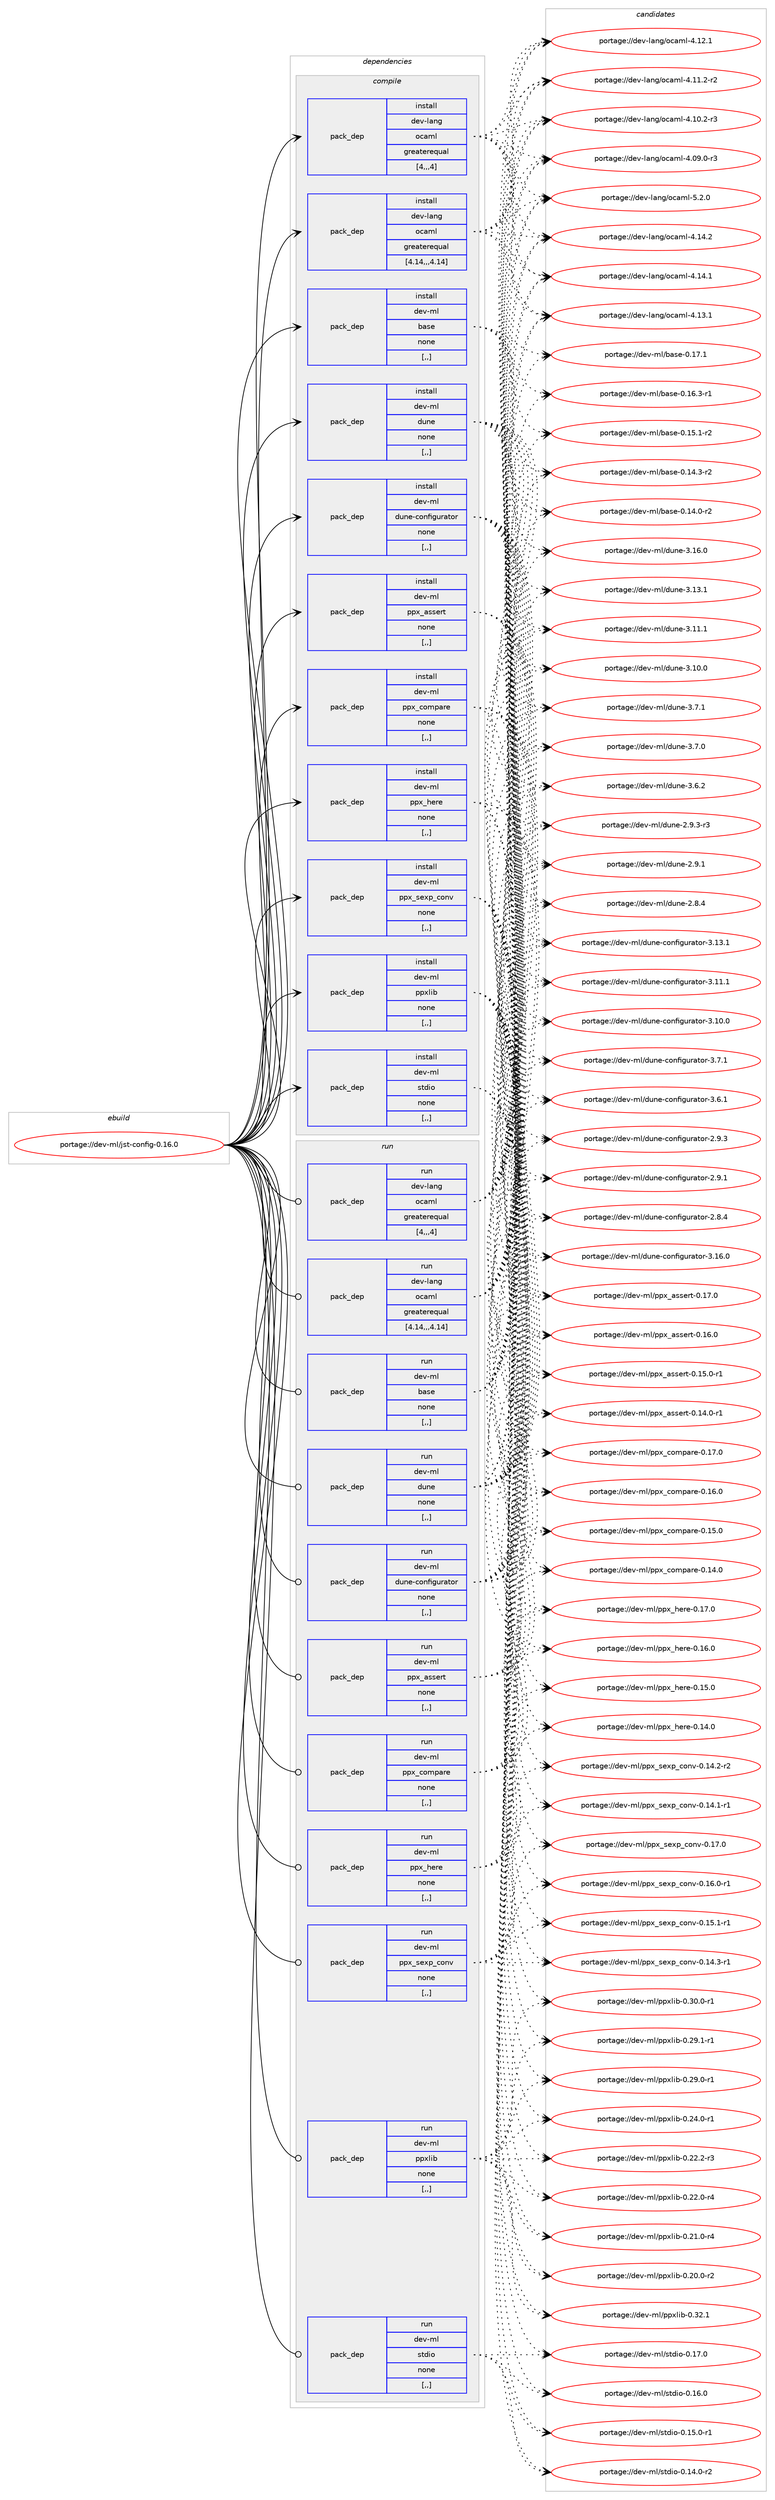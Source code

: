 digraph prolog {

# *************
# Graph options
# *************

newrank=true;
concentrate=true;
compound=true;
graph [rankdir=LR,fontname=Helvetica,fontsize=10,ranksep=1.5];#, ranksep=2.5, nodesep=0.2];
edge  [arrowhead=vee];
node  [fontname=Helvetica,fontsize=10];

# **********
# The ebuild
# **********

subgraph cluster_leftcol {
color=gray;
label=<<i>ebuild</i>>;
id [label="portage://dev-ml/jst-config-0.16.0", color=red, width=4, href="../dev-ml/jst-config-0.16.0.svg"];
}

# ****************
# The dependencies
# ****************

subgraph cluster_midcol {
color=gray;
label=<<i>dependencies</i>>;
subgraph cluster_compile {
fillcolor="#eeeeee";
style=filled;
label=<<i>compile</i>>;
subgraph pack89177 {
dependency119707 [label=<<TABLE BORDER="0" CELLBORDER="1" CELLSPACING="0" CELLPADDING="4" WIDTH="220"><TR><TD ROWSPAN="6" CELLPADDING="30">pack_dep</TD></TR><TR><TD WIDTH="110">install</TD></TR><TR><TD>dev-lang</TD></TR><TR><TD>ocaml</TD></TR><TR><TD>greaterequal</TD></TR><TR><TD>[4,,,4]</TD></TR></TABLE>>, shape=none, color=blue];
}
id:e -> dependency119707:w [weight=20,style="solid",arrowhead="vee"];
subgraph pack89178 {
dependency119708 [label=<<TABLE BORDER="0" CELLBORDER="1" CELLSPACING="0" CELLPADDING="4" WIDTH="220"><TR><TD ROWSPAN="6" CELLPADDING="30">pack_dep</TD></TR><TR><TD WIDTH="110">install</TD></TR><TR><TD>dev-lang</TD></TR><TR><TD>ocaml</TD></TR><TR><TD>greaterequal</TD></TR><TR><TD>[4.14,,,4.14]</TD></TR></TABLE>>, shape=none, color=blue];
}
id:e -> dependency119708:w [weight=20,style="solid",arrowhead="vee"];
subgraph pack89179 {
dependency119709 [label=<<TABLE BORDER="0" CELLBORDER="1" CELLSPACING="0" CELLPADDING="4" WIDTH="220"><TR><TD ROWSPAN="6" CELLPADDING="30">pack_dep</TD></TR><TR><TD WIDTH="110">install</TD></TR><TR><TD>dev-ml</TD></TR><TR><TD>base</TD></TR><TR><TD>none</TD></TR><TR><TD>[,,]</TD></TR></TABLE>>, shape=none, color=blue];
}
id:e -> dependency119709:w [weight=20,style="solid",arrowhead="vee"];
subgraph pack89180 {
dependency119710 [label=<<TABLE BORDER="0" CELLBORDER="1" CELLSPACING="0" CELLPADDING="4" WIDTH="220"><TR><TD ROWSPAN="6" CELLPADDING="30">pack_dep</TD></TR><TR><TD WIDTH="110">install</TD></TR><TR><TD>dev-ml</TD></TR><TR><TD>dune</TD></TR><TR><TD>none</TD></TR><TR><TD>[,,]</TD></TR></TABLE>>, shape=none, color=blue];
}
id:e -> dependency119710:w [weight=20,style="solid",arrowhead="vee"];
subgraph pack89181 {
dependency119711 [label=<<TABLE BORDER="0" CELLBORDER="1" CELLSPACING="0" CELLPADDING="4" WIDTH="220"><TR><TD ROWSPAN="6" CELLPADDING="30">pack_dep</TD></TR><TR><TD WIDTH="110">install</TD></TR><TR><TD>dev-ml</TD></TR><TR><TD>dune-configurator</TD></TR><TR><TD>none</TD></TR><TR><TD>[,,]</TD></TR></TABLE>>, shape=none, color=blue];
}
id:e -> dependency119711:w [weight=20,style="solid",arrowhead="vee"];
subgraph pack89182 {
dependency119712 [label=<<TABLE BORDER="0" CELLBORDER="1" CELLSPACING="0" CELLPADDING="4" WIDTH="220"><TR><TD ROWSPAN="6" CELLPADDING="30">pack_dep</TD></TR><TR><TD WIDTH="110">install</TD></TR><TR><TD>dev-ml</TD></TR><TR><TD>ppx_assert</TD></TR><TR><TD>none</TD></TR><TR><TD>[,,]</TD></TR></TABLE>>, shape=none, color=blue];
}
id:e -> dependency119712:w [weight=20,style="solid",arrowhead="vee"];
subgraph pack89183 {
dependency119713 [label=<<TABLE BORDER="0" CELLBORDER="1" CELLSPACING="0" CELLPADDING="4" WIDTH="220"><TR><TD ROWSPAN="6" CELLPADDING="30">pack_dep</TD></TR><TR><TD WIDTH="110">install</TD></TR><TR><TD>dev-ml</TD></TR><TR><TD>ppx_compare</TD></TR><TR><TD>none</TD></TR><TR><TD>[,,]</TD></TR></TABLE>>, shape=none, color=blue];
}
id:e -> dependency119713:w [weight=20,style="solid",arrowhead="vee"];
subgraph pack89184 {
dependency119714 [label=<<TABLE BORDER="0" CELLBORDER="1" CELLSPACING="0" CELLPADDING="4" WIDTH="220"><TR><TD ROWSPAN="6" CELLPADDING="30">pack_dep</TD></TR><TR><TD WIDTH="110">install</TD></TR><TR><TD>dev-ml</TD></TR><TR><TD>ppx_here</TD></TR><TR><TD>none</TD></TR><TR><TD>[,,]</TD></TR></TABLE>>, shape=none, color=blue];
}
id:e -> dependency119714:w [weight=20,style="solid",arrowhead="vee"];
subgraph pack89185 {
dependency119715 [label=<<TABLE BORDER="0" CELLBORDER="1" CELLSPACING="0" CELLPADDING="4" WIDTH="220"><TR><TD ROWSPAN="6" CELLPADDING="30">pack_dep</TD></TR><TR><TD WIDTH="110">install</TD></TR><TR><TD>dev-ml</TD></TR><TR><TD>ppx_sexp_conv</TD></TR><TR><TD>none</TD></TR><TR><TD>[,,]</TD></TR></TABLE>>, shape=none, color=blue];
}
id:e -> dependency119715:w [weight=20,style="solid",arrowhead="vee"];
subgraph pack89186 {
dependency119716 [label=<<TABLE BORDER="0" CELLBORDER="1" CELLSPACING="0" CELLPADDING="4" WIDTH="220"><TR><TD ROWSPAN="6" CELLPADDING="30">pack_dep</TD></TR><TR><TD WIDTH="110">install</TD></TR><TR><TD>dev-ml</TD></TR><TR><TD>ppxlib</TD></TR><TR><TD>none</TD></TR><TR><TD>[,,]</TD></TR></TABLE>>, shape=none, color=blue];
}
id:e -> dependency119716:w [weight=20,style="solid",arrowhead="vee"];
subgraph pack89187 {
dependency119717 [label=<<TABLE BORDER="0" CELLBORDER="1" CELLSPACING="0" CELLPADDING="4" WIDTH="220"><TR><TD ROWSPAN="6" CELLPADDING="30">pack_dep</TD></TR><TR><TD WIDTH="110">install</TD></TR><TR><TD>dev-ml</TD></TR><TR><TD>stdio</TD></TR><TR><TD>none</TD></TR><TR><TD>[,,]</TD></TR></TABLE>>, shape=none, color=blue];
}
id:e -> dependency119717:w [weight=20,style="solid",arrowhead="vee"];
}
subgraph cluster_compileandrun {
fillcolor="#eeeeee";
style=filled;
label=<<i>compile and run</i>>;
}
subgraph cluster_run {
fillcolor="#eeeeee";
style=filled;
label=<<i>run</i>>;
subgraph pack89188 {
dependency119718 [label=<<TABLE BORDER="0" CELLBORDER="1" CELLSPACING="0" CELLPADDING="4" WIDTH="220"><TR><TD ROWSPAN="6" CELLPADDING="30">pack_dep</TD></TR><TR><TD WIDTH="110">run</TD></TR><TR><TD>dev-lang</TD></TR><TR><TD>ocaml</TD></TR><TR><TD>greaterequal</TD></TR><TR><TD>[4,,,4]</TD></TR></TABLE>>, shape=none, color=blue];
}
id:e -> dependency119718:w [weight=20,style="solid",arrowhead="odot"];
subgraph pack89189 {
dependency119719 [label=<<TABLE BORDER="0" CELLBORDER="1" CELLSPACING="0" CELLPADDING="4" WIDTH="220"><TR><TD ROWSPAN="6" CELLPADDING="30">pack_dep</TD></TR><TR><TD WIDTH="110">run</TD></TR><TR><TD>dev-lang</TD></TR><TR><TD>ocaml</TD></TR><TR><TD>greaterequal</TD></TR><TR><TD>[4.14,,,4.14]</TD></TR></TABLE>>, shape=none, color=blue];
}
id:e -> dependency119719:w [weight=20,style="solid",arrowhead="odot"];
subgraph pack89190 {
dependency119720 [label=<<TABLE BORDER="0" CELLBORDER="1" CELLSPACING="0" CELLPADDING="4" WIDTH="220"><TR><TD ROWSPAN="6" CELLPADDING="30">pack_dep</TD></TR><TR><TD WIDTH="110">run</TD></TR><TR><TD>dev-ml</TD></TR><TR><TD>base</TD></TR><TR><TD>none</TD></TR><TR><TD>[,,]</TD></TR></TABLE>>, shape=none, color=blue];
}
id:e -> dependency119720:w [weight=20,style="solid",arrowhead="odot"];
subgraph pack89191 {
dependency119721 [label=<<TABLE BORDER="0" CELLBORDER="1" CELLSPACING="0" CELLPADDING="4" WIDTH="220"><TR><TD ROWSPAN="6" CELLPADDING="30">pack_dep</TD></TR><TR><TD WIDTH="110">run</TD></TR><TR><TD>dev-ml</TD></TR><TR><TD>dune</TD></TR><TR><TD>none</TD></TR><TR><TD>[,,]</TD></TR></TABLE>>, shape=none, color=blue];
}
id:e -> dependency119721:w [weight=20,style="solid",arrowhead="odot"];
subgraph pack89192 {
dependency119722 [label=<<TABLE BORDER="0" CELLBORDER="1" CELLSPACING="0" CELLPADDING="4" WIDTH="220"><TR><TD ROWSPAN="6" CELLPADDING="30">pack_dep</TD></TR><TR><TD WIDTH="110">run</TD></TR><TR><TD>dev-ml</TD></TR><TR><TD>dune-configurator</TD></TR><TR><TD>none</TD></TR><TR><TD>[,,]</TD></TR></TABLE>>, shape=none, color=blue];
}
id:e -> dependency119722:w [weight=20,style="solid",arrowhead="odot"];
subgraph pack89193 {
dependency119723 [label=<<TABLE BORDER="0" CELLBORDER="1" CELLSPACING="0" CELLPADDING="4" WIDTH="220"><TR><TD ROWSPAN="6" CELLPADDING="30">pack_dep</TD></TR><TR><TD WIDTH="110">run</TD></TR><TR><TD>dev-ml</TD></TR><TR><TD>ppx_assert</TD></TR><TR><TD>none</TD></TR><TR><TD>[,,]</TD></TR></TABLE>>, shape=none, color=blue];
}
id:e -> dependency119723:w [weight=20,style="solid",arrowhead="odot"];
subgraph pack89194 {
dependency119724 [label=<<TABLE BORDER="0" CELLBORDER="1" CELLSPACING="0" CELLPADDING="4" WIDTH="220"><TR><TD ROWSPAN="6" CELLPADDING="30">pack_dep</TD></TR><TR><TD WIDTH="110">run</TD></TR><TR><TD>dev-ml</TD></TR><TR><TD>ppx_compare</TD></TR><TR><TD>none</TD></TR><TR><TD>[,,]</TD></TR></TABLE>>, shape=none, color=blue];
}
id:e -> dependency119724:w [weight=20,style="solid",arrowhead="odot"];
subgraph pack89195 {
dependency119725 [label=<<TABLE BORDER="0" CELLBORDER="1" CELLSPACING="0" CELLPADDING="4" WIDTH="220"><TR><TD ROWSPAN="6" CELLPADDING="30">pack_dep</TD></TR><TR><TD WIDTH="110">run</TD></TR><TR><TD>dev-ml</TD></TR><TR><TD>ppx_here</TD></TR><TR><TD>none</TD></TR><TR><TD>[,,]</TD></TR></TABLE>>, shape=none, color=blue];
}
id:e -> dependency119725:w [weight=20,style="solid",arrowhead="odot"];
subgraph pack89196 {
dependency119726 [label=<<TABLE BORDER="0" CELLBORDER="1" CELLSPACING="0" CELLPADDING="4" WIDTH="220"><TR><TD ROWSPAN="6" CELLPADDING="30">pack_dep</TD></TR><TR><TD WIDTH="110">run</TD></TR><TR><TD>dev-ml</TD></TR><TR><TD>ppx_sexp_conv</TD></TR><TR><TD>none</TD></TR><TR><TD>[,,]</TD></TR></TABLE>>, shape=none, color=blue];
}
id:e -> dependency119726:w [weight=20,style="solid",arrowhead="odot"];
subgraph pack89197 {
dependency119727 [label=<<TABLE BORDER="0" CELLBORDER="1" CELLSPACING="0" CELLPADDING="4" WIDTH="220"><TR><TD ROWSPAN="6" CELLPADDING="30">pack_dep</TD></TR><TR><TD WIDTH="110">run</TD></TR><TR><TD>dev-ml</TD></TR><TR><TD>ppxlib</TD></TR><TR><TD>none</TD></TR><TR><TD>[,,]</TD></TR></TABLE>>, shape=none, color=blue];
}
id:e -> dependency119727:w [weight=20,style="solid",arrowhead="odot"];
subgraph pack89198 {
dependency119728 [label=<<TABLE BORDER="0" CELLBORDER="1" CELLSPACING="0" CELLPADDING="4" WIDTH="220"><TR><TD ROWSPAN="6" CELLPADDING="30">pack_dep</TD></TR><TR><TD WIDTH="110">run</TD></TR><TR><TD>dev-ml</TD></TR><TR><TD>stdio</TD></TR><TR><TD>none</TD></TR><TR><TD>[,,]</TD></TR></TABLE>>, shape=none, color=blue];
}
id:e -> dependency119728:w [weight=20,style="solid",arrowhead="odot"];
}
}

# **************
# The candidates
# **************

subgraph cluster_choices {
rank=same;
color=gray;
label=<<i>candidates</i>>;

subgraph choice89177 {
color=black;
nodesep=1;
choice1001011184510897110103471119997109108455346504648 [label="portage://dev-lang/ocaml-5.2.0", color=red, width=4,href="../dev-lang/ocaml-5.2.0.svg"];
choice100101118451089711010347111999710910845524649524650 [label="portage://dev-lang/ocaml-4.14.2", color=red, width=4,href="../dev-lang/ocaml-4.14.2.svg"];
choice100101118451089711010347111999710910845524649524649 [label="portage://dev-lang/ocaml-4.14.1", color=red, width=4,href="../dev-lang/ocaml-4.14.1.svg"];
choice100101118451089711010347111999710910845524649514649 [label="portage://dev-lang/ocaml-4.13.1", color=red, width=4,href="../dev-lang/ocaml-4.13.1.svg"];
choice100101118451089711010347111999710910845524649504649 [label="portage://dev-lang/ocaml-4.12.1", color=red, width=4,href="../dev-lang/ocaml-4.12.1.svg"];
choice1001011184510897110103471119997109108455246494946504511450 [label="portage://dev-lang/ocaml-4.11.2-r2", color=red, width=4,href="../dev-lang/ocaml-4.11.2-r2.svg"];
choice1001011184510897110103471119997109108455246494846504511451 [label="portage://dev-lang/ocaml-4.10.2-r3", color=red, width=4,href="../dev-lang/ocaml-4.10.2-r3.svg"];
choice1001011184510897110103471119997109108455246485746484511451 [label="portage://dev-lang/ocaml-4.09.0-r3", color=red, width=4,href="../dev-lang/ocaml-4.09.0-r3.svg"];
dependency119707:e -> choice1001011184510897110103471119997109108455346504648:w [style=dotted,weight="100"];
dependency119707:e -> choice100101118451089711010347111999710910845524649524650:w [style=dotted,weight="100"];
dependency119707:e -> choice100101118451089711010347111999710910845524649524649:w [style=dotted,weight="100"];
dependency119707:e -> choice100101118451089711010347111999710910845524649514649:w [style=dotted,weight="100"];
dependency119707:e -> choice100101118451089711010347111999710910845524649504649:w [style=dotted,weight="100"];
dependency119707:e -> choice1001011184510897110103471119997109108455246494946504511450:w [style=dotted,weight="100"];
dependency119707:e -> choice1001011184510897110103471119997109108455246494846504511451:w [style=dotted,weight="100"];
dependency119707:e -> choice1001011184510897110103471119997109108455246485746484511451:w [style=dotted,weight="100"];
}
subgraph choice89178 {
color=black;
nodesep=1;
choice1001011184510897110103471119997109108455346504648 [label="portage://dev-lang/ocaml-5.2.0", color=red, width=4,href="../dev-lang/ocaml-5.2.0.svg"];
choice100101118451089711010347111999710910845524649524650 [label="portage://dev-lang/ocaml-4.14.2", color=red, width=4,href="../dev-lang/ocaml-4.14.2.svg"];
choice100101118451089711010347111999710910845524649524649 [label="portage://dev-lang/ocaml-4.14.1", color=red, width=4,href="../dev-lang/ocaml-4.14.1.svg"];
choice100101118451089711010347111999710910845524649514649 [label="portage://dev-lang/ocaml-4.13.1", color=red, width=4,href="../dev-lang/ocaml-4.13.1.svg"];
choice100101118451089711010347111999710910845524649504649 [label="portage://dev-lang/ocaml-4.12.1", color=red, width=4,href="../dev-lang/ocaml-4.12.1.svg"];
choice1001011184510897110103471119997109108455246494946504511450 [label="portage://dev-lang/ocaml-4.11.2-r2", color=red, width=4,href="../dev-lang/ocaml-4.11.2-r2.svg"];
choice1001011184510897110103471119997109108455246494846504511451 [label="portage://dev-lang/ocaml-4.10.2-r3", color=red, width=4,href="../dev-lang/ocaml-4.10.2-r3.svg"];
choice1001011184510897110103471119997109108455246485746484511451 [label="portage://dev-lang/ocaml-4.09.0-r3", color=red, width=4,href="../dev-lang/ocaml-4.09.0-r3.svg"];
dependency119708:e -> choice1001011184510897110103471119997109108455346504648:w [style=dotted,weight="100"];
dependency119708:e -> choice100101118451089711010347111999710910845524649524650:w [style=dotted,weight="100"];
dependency119708:e -> choice100101118451089711010347111999710910845524649524649:w [style=dotted,weight="100"];
dependency119708:e -> choice100101118451089711010347111999710910845524649514649:w [style=dotted,weight="100"];
dependency119708:e -> choice100101118451089711010347111999710910845524649504649:w [style=dotted,weight="100"];
dependency119708:e -> choice1001011184510897110103471119997109108455246494946504511450:w [style=dotted,weight="100"];
dependency119708:e -> choice1001011184510897110103471119997109108455246494846504511451:w [style=dotted,weight="100"];
dependency119708:e -> choice1001011184510897110103471119997109108455246485746484511451:w [style=dotted,weight="100"];
}
subgraph choice89179 {
color=black;
nodesep=1;
choice1001011184510910847989711510145484649554649 [label="portage://dev-ml/base-0.17.1", color=red, width=4,href="../dev-ml/base-0.17.1.svg"];
choice10010111845109108479897115101454846495446514511449 [label="portage://dev-ml/base-0.16.3-r1", color=red, width=4,href="../dev-ml/base-0.16.3-r1.svg"];
choice10010111845109108479897115101454846495346494511450 [label="portage://dev-ml/base-0.15.1-r2", color=red, width=4,href="../dev-ml/base-0.15.1-r2.svg"];
choice10010111845109108479897115101454846495246514511450 [label="portage://dev-ml/base-0.14.3-r2", color=red, width=4,href="../dev-ml/base-0.14.3-r2.svg"];
choice10010111845109108479897115101454846495246484511450 [label="portage://dev-ml/base-0.14.0-r2", color=red, width=4,href="../dev-ml/base-0.14.0-r2.svg"];
dependency119709:e -> choice1001011184510910847989711510145484649554649:w [style=dotted,weight="100"];
dependency119709:e -> choice10010111845109108479897115101454846495446514511449:w [style=dotted,weight="100"];
dependency119709:e -> choice10010111845109108479897115101454846495346494511450:w [style=dotted,weight="100"];
dependency119709:e -> choice10010111845109108479897115101454846495246514511450:w [style=dotted,weight="100"];
dependency119709:e -> choice10010111845109108479897115101454846495246484511450:w [style=dotted,weight="100"];
}
subgraph choice89180 {
color=black;
nodesep=1;
choice100101118451091084710011711010145514649544648 [label="portage://dev-ml/dune-3.16.0", color=red, width=4,href="../dev-ml/dune-3.16.0.svg"];
choice100101118451091084710011711010145514649514649 [label="portage://dev-ml/dune-3.13.1", color=red, width=4,href="../dev-ml/dune-3.13.1.svg"];
choice100101118451091084710011711010145514649494649 [label="portage://dev-ml/dune-3.11.1", color=red, width=4,href="../dev-ml/dune-3.11.1.svg"];
choice100101118451091084710011711010145514649484648 [label="portage://dev-ml/dune-3.10.0", color=red, width=4,href="../dev-ml/dune-3.10.0.svg"];
choice1001011184510910847100117110101455146554649 [label="portage://dev-ml/dune-3.7.1", color=red, width=4,href="../dev-ml/dune-3.7.1.svg"];
choice1001011184510910847100117110101455146554648 [label="portage://dev-ml/dune-3.7.0", color=red, width=4,href="../dev-ml/dune-3.7.0.svg"];
choice1001011184510910847100117110101455146544650 [label="portage://dev-ml/dune-3.6.2", color=red, width=4,href="../dev-ml/dune-3.6.2.svg"];
choice10010111845109108471001171101014550465746514511451 [label="portage://dev-ml/dune-2.9.3-r3", color=red, width=4,href="../dev-ml/dune-2.9.3-r3.svg"];
choice1001011184510910847100117110101455046574649 [label="portage://dev-ml/dune-2.9.1", color=red, width=4,href="../dev-ml/dune-2.9.1.svg"];
choice1001011184510910847100117110101455046564652 [label="portage://dev-ml/dune-2.8.4", color=red, width=4,href="../dev-ml/dune-2.8.4.svg"];
dependency119710:e -> choice100101118451091084710011711010145514649544648:w [style=dotted,weight="100"];
dependency119710:e -> choice100101118451091084710011711010145514649514649:w [style=dotted,weight="100"];
dependency119710:e -> choice100101118451091084710011711010145514649494649:w [style=dotted,weight="100"];
dependency119710:e -> choice100101118451091084710011711010145514649484648:w [style=dotted,weight="100"];
dependency119710:e -> choice1001011184510910847100117110101455146554649:w [style=dotted,weight="100"];
dependency119710:e -> choice1001011184510910847100117110101455146554648:w [style=dotted,weight="100"];
dependency119710:e -> choice1001011184510910847100117110101455146544650:w [style=dotted,weight="100"];
dependency119710:e -> choice10010111845109108471001171101014550465746514511451:w [style=dotted,weight="100"];
dependency119710:e -> choice1001011184510910847100117110101455046574649:w [style=dotted,weight="100"];
dependency119710:e -> choice1001011184510910847100117110101455046564652:w [style=dotted,weight="100"];
}
subgraph choice89181 {
color=black;
nodesep=1;
choice100101118451091084710011711010145991111101021051031171149711611111445514649544648 [label="portage://dev-ml/dune-configurator-3.16.0", color=red, width=4,href="../dev-ml/dune-configurator-3.16.0.svg"];
choice100101118451091084710011711010145991111101021051031171149711611111445514649514649 [label="portage://dev-ml/dune-configurator-3.13.1", color=red, width=4,href="../dev-ml/dune-configurator-3.13.1.svg"];
choice100101118451091084710011711010145991111101021051031171149711611111445514649494649 [label="portage://dev-ml/dune-configurator-3.11.1", color=red, width=4,href="../dev-ml/dune-configurator-3.11.1.svg"];
choice100101118451091084710011711010145991111101021051031171149711611111445514649484648 [label="portage://dev-ml/dune-configurator-3.10.0", color=red, width=4,href="../dev-ml/dune-configurator-3.10.0.svg"];
choice1001011184510910847100117110101459911111010210510311711497116111114455146554649 [label="portage://dev-ml/dune-configurator-3.7.1", color=red, width=4,href="../dev-ml/dune-configurator-3.7.1.svg"];
choice1001011184510910847100117110101459911111010210510311711497116111114455146544649 [label="portage://dev-ml/dune-configurator-3.6.1", color=red, width=4,href="../dev-ml/dune-configurator-3.6.1.svg"];
choice1001011184510910847100117110101459911111010210510311711497116111114455046574651 [label="portage://dev-ml/dune-configurator-2.9.3", color=red, width=4,href="../dev-ml/dune-configurator-2.9.3.svg"];
choice1001011184510910847100117110101459911111010210510311711497116111114455046574649 [label="portage://dev-ml/dune-configurator-2.9.1", color=red, width=4,href="../dev-ml/dune-configurator-2.9.1.svg"];
choice1001011184510910847100117110101459911111010210510311711497116111114455046564652 [label="portage://dev-ml/dune-configurator-2.8.4", color=red, width=4,href="../dev-ml/dune-configurator-2.8.4.svg"];
dependency119711:e -> choice100101118451091084710011711010145991111101021051031171149711611111445514649544648:w [style=dotted,weight="100"];
dependency119711:e -> choice100101118451091084710011711010145991111101021051031171149711611111445514649514649:w [style=dotted,weight="100"];
dependency119711:e -> choice100101118451091084710011711010145991111101021051031171149711611111445514649494649:w [style=dotted,weight="100"];
dependency119711:e -> choice100101118451091084710011711010145991111101021051031171149711611111445514649484648:w [style=dotted,weight="100"];
dependency119711:e -> choice1001011184510910847100117110101459911111010210510311711497116111114455146554649:w [style=dotted,weight="100"];
dependency119711:e -> choice1001011184510910847100117110101459911111010210510311711497116111114455146544649:w [style=dotted,weight="100"];
dependency119711:e -> choice1001011184510910847100117110101459911111010210510311711497116111114455046574651:w [style=dotted,weight="100"];
dependency119711:e -> choice1001011184510910847100117110101459911111010210510311711497116111114455046574649:w [style=dotted,weight="100"];
dependency119711:e -> choice1001011184510910847100117110101459911111010210510311711497116111114455046564652:w [style=dotted,weight="100"];
}
subgraph choice89182 {
color=black;
nodesep=1;
choice1001011184510910847112112120959711511510111411645484649554648 [label="portage://dev-ml/ppx_assert-0.17.0", color=red, width=4,href="../dev-ml/ppx_assert-0.17.0.svg"];
choice1001011184510910847112112120959711511510111411645484649544648 [label="portage://dev-ml/ppx_assert-0.16.0", color=red, width=4,href="../dev-ml/ppx_assert-0.16.0.svg"];
choice10010111845109108471121121209597115115101114116454846495346484511449 [label="portage://dev-ml/ppx_assert-0.15.0-r1", color=red, width=4,href="../dev-ml/ppx_assert-0.15.0-r1.svg"];
choice10010111845109108471121121209597115115101114116454846495246484511449 [label="portage://dev-ml/ppx_assert-0.14.0-r1", color=red, width=4,href="../dev-ml/ppx_assert-0.14.0-r1.svg"];
dependency119712:e -> choice1001011184510910847112112120959711511510111411645484649554648:w [style=dotted,weight="100"];
dependency119712:e -> choice1001011184510910847112112120959711511510111411645484649544648:w [style=dotted,weight="100"];
dependency119712:e -> choice10010111845109108471121121209597115115101114116454846495346484511449:w [style=dotted,weight="100"];
dependency119712:e -> choice10010111845109108471121121209597115115101114116454846495246484511449:w [style=dotted,weight="100"];
}
subgraph choice89183 {
color=black;
nodesep=1;
choice100101118451091084711211212095991111091129711410145484649554648 [label="portage://dev-ml/ppx_compare-0.17.0", color=red, width=4,href="../dev-ml/ppx_compare-0.17.0.svg"];
choice100101118451091084711211212095991111091129711410145484649544648 [label="portage://dev-ml/ppx_compare-0.16.0", color=red, width=4,href="../dev-ml/ppx_compare-0.16.0.svg"];
choice100101118451091084711211212095991111091129711410145484649534648 [label="portage://dev-ml/ppx_compare-0.15.0", color=red, width=4,href="../dev-ml/ppx_compare-0.15.0.svg"];
choice100101118451091084711211212095991111091129711410145484649524648 [label="portage://dev-ml/ppx_compare-0.14.0", color=red, width=4,href="../dev-ml/ppx_compare-0.14.0.svg"];
dependency119713:e -> choice100101118451091084711211212095991111091129711410145484649554648:w [style=dotted,weight="100"];
dependency119713:e -> choice100101118451091084711211212095991111091129711410145484649544648:w [style=dotted,weight="100"];
dependency119713:e -> choice100101118451091084711211212095991111091129711410145484649534648:w [style=dotted,weight="100"];
dependency119713:e -> choice100101118451091084711211212095991111091129711410145484649524648:w [style=dotted,weight="100"];
}
subgraph choice89184 {
color=black;
nodesep=1;
choice10010111845109108471121121209510410111410145484649554648 [label="portage://dev-ml/ppx_here-0.17.0", color=red, width=4,href="../dev-ml/ppx_here-0.17.0.svg"];
choice10010111845109108471121121209510410111410145484649544648 [label="portage://dev-ml/ppx_here-0.16.0", color=red, width=4,href="../dev-ml/ppx_here-0.16.0.svg"];
choice10010111845109108471121121209510410111410145484649534648 [label="portage://dev-ml/ppx_here-0.15.0", color=red, width=4,href="../dev-ml/ppx_here-0.15.0.svg"];
choice10010111845109108471121121209510410111410145484649524648 [label="portage://dev-ml/ppx_here-0.14.0", color=red, width=4,href="../dev-ml/ppx_here-0.14.0.svg"];
dependency119714:e -> choice10010111845109108471121121209510410111410145484649554648:w [style=dotted,weight="100"];
dependency119714:e -> choice10010111845109108471121121209510410111410145484649544648:w [style=dotted,weight="100"];
dependency119714:e -> choice10010111845109108471121121209510410111410145484649534648:w [style=dotted,weight="100"];
dependency119714:e -> choice10010111845109108471121121209510410111410145484649524648:w [style=dotted,weight="100"];
}
subgraph choice89185 {
color=black;
nodesep=1;
choice100101118451091084711211212095115101120112959911111011845484649554648 [label="portage://dev-ml/ppx_sexp_conv-0.17.0", color=red, width=4,href="../dev-ml/ppx_sexp_conv-0.17.0.svg"];
choice1001011184510910847112112120951151011201129599111110118454846495446484511449 [label="portage://dev-ml/ppx_sexp_conv-0.16.0-r1", color=red, width=4,href="../dev-ml/ppx_sexp_conv-0.16.0-r1.svg"];
choice1001011184510910847112112120951151011201129599111110118454846495346494511449 [label="portage://dev-ml/ppx_sexp_conv-0.15.1-r1", color=red, width=4,href="../dev-ml/ppx_sexp_conv-0.15.1-r1.svg"];
choice1001011184510910847112112120951151011201129599111110118454846495246514511449 [label="portage://dev-ml/ppx_sexp_conv-0.14.3-r1", color=red, width=4,href="../dev-ml/ppx_sexp_conv-0.14.3-r1.svg"];
choice1001011184510910847112112120951151011201129599111110118454846495246504511450 [label="portage://dev-ml/ppx_sexp_conv-0.14.2-r2", color=red, width=4,href="../dev-ml/ppx_sexp_conv-0.14.2-r2.svg"];
choice1001011184510910847112112120951151011201129599111110118454846495246494511449 [label="portage://dev-ml/ppx_sexp_conv-0.14.1-r1", color=red, width=4,href="../dev-ml/ppx_sexp_conv-0.14.1-r1.svg"];
dependency119715:e -> choice100101118451091084711211212095115101120112959911111011845484649554648:w [style=dotted,weight="100"];
dependency119715:e -> choice1001011184510910847112112120951151011201129599111110118454846495446484511449:w [style=dotted,weight="100"];
dependency119715:e -> choice1001011184510910847112112120951151011201129599111110118454846495346494511449:w [style=dotted,weight="100"];
dependency119715:e -> choice1001011184510910847112112120951151011201129599111110118454846495246514511449:w [style=dotted,weight="100"];
dependency119715:e -> choice1001011184510910847112112120951151011201129599111110118454846495246504511450:w [style=dotted,weight="100"];
dependency119715:e -> choice1001011184510910847112112120951151011201129599111110118454846495246494511449:w [style=dotted,weight="100"];
}
subgraph choice89186 {
color=black;
nodesep=1;
choice10010111845109108471121121201081059845484651504649 [label="portage://dev-ml/ppxlib-0.32.1", color=red, width=4,href="../dev-ml/ppxlib-0.32.1.svg"];
choice100101118451091084711211212010810598454846514846484511449 [label="portage://dev-ml/ppxlib-0.30.0-r1", color=red, width=4,href="../dev-ml/ppxlib-0.30.0-r1.svg"];
choice100101118451091084711211212010810598454846505746494511449 [label="portage://dev-ml/ppxlib-0.29.1-r1", color=red, width=4,href="../dev-ml/ppxlib-0.29.1-r1.svg"];
choice100101118451091084711211212010810598454846505746484511449 [label="portage://dev-ml/ppxlib-0.29.0-r1", color=red, width=4,href="../dev-ml/ppxlib-0.29.0-r1.svg"];
choice100101118451091084711211212010810598454846505246484511449 [label="portage://dev-ml/ppxlib-0.24.0-r1", color=red, width=4,href="../dev-ml/ppxlib-0.24.0-r1.svg"];
choice100101118451091084711211212010810598454846505046504511451 [label="portage://dev-ml/ppxlib-0.22.2-r3", color=red, width=4,href="../dev-ml/ppxlib-0.22.2-r3.svg"];
choice100101118451091084711211212010810598454846505046484511452 [label="portage://dev-ml/ppxlib-0.22.0-r4", color=red, width=4,href="../dev-ml/ppxlib-0.22.0-r4.svg"];
choice100101118451091084711211212010810598454846504946484511452 [label="portage://dev-ml/ppxlib-0.21.0-r4", color=red, width=4,href="../dev-ml/ppxlib-0.21.0-r4.svg"];
choice100101118451091084711211212010810598454846504846484511450 [label="portage://dev-ml/ppxlib-0.20.0-r2", color=red, width=4,href="../dev-ml/ppxlib-0.20.0-r2.svg"];
dependency119716:e -> choice10010111845109108471121121201081059845484651504649:w [style=dotted,weight="100"];
dependency119716:e -> choice100101118451091084711211212010810598454846514846484511449:w [style=dotted,weight="100"];
dependency119716:e -> choice100101118451091084711211212010810598454846505746494511449:w [style=dotted,weight="100"];
dependency119716:e -> choice100101118451091084711211212010810598454846505746484511449:w [style=dotted,weight="100"];
dependency119716:e -> choice100101118451091084711211212010810598454846505246484511449:w [style=dotted,weight="100"];
dependency119716:e -> choice100101118451091084711211212010810598454846505046504511451:w [style=dotted,weight="100"];
dependency119716:e -> choice100101118451091084711211212010810598454846505046484511452:w [style=dotted,weight="100"];
dependency119716:e -> choice100101118451091084711211212010810598454846504946484511452:w [style=dotted,weight="100"];
dependency119716:e -> choice100101118451091084711211212010810598454846504846484511450:w [style=dotted,weight="100"];
}
subgraph choice89187 {
color=black;
nodesep=1;
choice100101118451091084711511610010511145484649554648 [label="portage://dev-ml/stdio-0.17.0", color=red, width=4,href="../dev-ml/stdio-0.17.0.svg"];
choice100101118451091084711511610010511145484649544648 [label="portage://dev-ml/stdio-0.16.0", color=red, width=4,href="../dev-ml/stdio-0.16.0.svg"];
choice1001011184510910847115116100105111454846495346484511449 [label="portage://dev-ml/stdio-0.15.0-r1", color=red, width=4,href="../dev-ml/stdio-0.15.0-r1.svg"];
choice1001011184510910847115116100105111454846495246484511450 [label="portage://dev-ml/stdio-0.14.0-r2", color=red, width=4,href="../dev-ml/stdio-0.14.0-r2.svg"];
dependency119717:e -> choice100101118451091084711511610010511145484649554648:w [style=dotted,weight="100"];
dependency119717:e -> choice100101118451091084711511610010511145484649544648:w [style=dotted,weight="100"];
dependency119717:e -> choice1001011184510910847115116100105111454846495346484511449:w [style=dotted,weight="100"];
dependency119717:e -> choice1001011184510910847115116100105111454846495246484511450:w [style=dotted,weight="100"];
}
subgraph choice89188 {
color=black;
nodesep=1;
choice1001011184510897110103471119997109108455346504648 [label="portage://dev-lang/ocaml-5.2.0", color=red, width=4,href="../dev-lang/ocaml-5.2.0.svg"];
choice100101118451089711010347111999710910845524649524650 [label="portage://dev-lang/ocaml-4.14.2", color=red, width=4,href="../dev-lang/ocaml-4.14.2.svg"];
choice100101118451089711010347111999710910845524649524649 [label="portage://dev-lang/ocaml-4.14.1", color=red, width=4,href="../dev-lang/ocaml-4.14.1.svg"];
choice100101118451089711010347111999710910845524649514649 [label="portage://dev-lang/ocaml-4.13.1", color=red, width=4,href="../dev-lang/ocaml-4.13.1.svg"];
choice100101118451089711010347111999710910845524649504649 [label="portage://dev-lang/ocaml-4.12.1", color=red, width=4,href="../dev-lang/ocaml-4.12.1.svg"];
choice1001011184510897110103471119997109108455246494946504511450 [label="portage://dev-lang/ocaml-4.11.2-r2", color=red, width=4,href="../dev-lang/ocaml-4.11.2-r2.svg"];
choice1001011184510897110103471119997109108455246494846504511451 [label="portage://dev-lang/ocaml-4.10.2-r3", color=red, width=4,href="../dev-lang/ocaml-4.10.2-r3.svg"];
choice1001011184510897110103471119997109108455246485746484511451 [label="portage://dev-lang/ocaml-4.09.0-r3", color=red, width=4,href="../dev-lang/ocaml-4.09.0-r3.svg"];
dependency119718:e -> choice1001011184510897110103471119997109108455346504648:w [style=dotted,weight="100"];
dependency119718:e -> choice100101118451089711010347111999710910845524649524650:w [style=dotted,weight="100"];
dependency119718:e -> choice100101118451089711010347111999710910845524649524649:w [style=dotted,weight="100"];
dependency119718:e -> choice100101118451089711010347111999710910845524649514649:w [style=dotted,weight="100"];
dependency119718:e -> choice100101118451089711010347111999710910845524649504649:w [style=dotted,weight="100"];
dependency119718:e -> choice1001011184510897110103471119997109108455246494946504511450:w [style=dotted,weight="100"];
dependency119718:e -> choice1001011184510897110103471119997109108455246494846504511451:w [style=dotted,weight="100"];
dependency119718:e -> choice1001011184510897110103471119997109108455246485746484511451:w [style=dotted,weight="100"];
}
subgraph choice89189 {
color=black;
nodesep=1;
choice1001011184510897110103471119997109108455346504648 [label="portage://dev-lang/ocaml-5.2.0", color=red, width=4,href="../dev-lang/ocaml-5.2.0.svg"];
choice100101118451089711010347111999710910845524649524650 [label="portage://dev-lang/ocaml-4.14.2", color=red, width=4,href="../dev-lang/ocaml-4.14.2.svg"];
choice100101118451089711010347111999710910845524649524649 [label="portage://dev-lang/ocaml-4.14.1", color=red, width=4,href="../dev-lang/ocaml-4.14.1.svg"];
choice100101118451089711010347111999710910845524649514649 [label="portage://dev-lang/ocaml-4.13.1", color=red, width=4,href="../dev-lang/ocaml-4.13.1.svg"];
choice100101118451089711010347111999710910845524649504649 [label="portage://dev-lang/ocaml-4.12.1", color=red, width=4,href="../dev-lang/ocaml-4.12.1.svg"];
choice1001011184510897110103471119997109108455246494946504511450 [label="portage://dev-lang/ocaml-4.11.2-r2", color=red, width=4,href="../dev-lang/ocaml-4.11.2-r2.svg"];
choice1001011184510897110103471119997109108455246494846504511451 [label="portage://dev-lang/ocaml-4.10.2-r3", color=red, width=4,href="../dev-lang/ocaml-4.10.2-r3.svg"];
choice1001011184510897110103471119997109108455246485746484511451 [label="portage://dev-lang/ocaml-4.09.0-r3", color=red, width=4,href="../dev-lang/ocaml-4.09.0-r3.svg"];
dependency119719:e -> choice1001011184510897110103471119997109108455346504648:w [style=dotted,weight="100"];
dependency119719:e -> choice100101118451089711010347111999710910845524649524650:w [style=dotted,weight="100"];
dependency119719:e -> choice100101118451089711010347111999710910845524649524649:w [style=dotted,weight="100"];
dependency119719:e -> choice100101118451089711010347111999710910845524649514649:w [style=dotted,weight="100"];
dependency119719:e -> choice100101118451089711010347111999710910845524649504649:w [style=dotted,weight="100"];
dependency119719:e -> choice1001011184510897110103471119997109108455246494946504511450:w [style=dotted,weight="100"];
dependency119719:e -> choice1001011184510897110103471119997109108455246494846504511451:w [style=dotted,weight="100"];
dependency119719:e -> choice1001011184510897110103471119997109108455246485746484511451:w [style=dotted,weight="100"];
}
subgraph choice89190 {
color=black;
nodesep=1;
choice1001011184510910847989711510145484649554649 [label="portage://dev-ml/base-0.17.1", color=red, width=4,href="../dev-ml/base-0.17.1.svg"];
choice10010111845109108479897115101454846495446514511449 [label="portage://dev-ml/base-0.16.3-r1", color=red, width=4,href="../dev-ml/base-0.16.3-r1.svg"];
choice10010111845109108479897115101454846495346494511450 [label="portage://dev-ml/base-0.15.1-r2", color=red, width=4,href="../dev-ml/base-0.15.1-r2.svg"];
choice10010111845109108479897115101454846495246514511450 [label="portage://dev-ml/base-0.14.3-r2", color=red, width=4,href="../dev-ml/base-0.14.3-r2.svg"];
choice10010111845109108479897115101454846495246484511450 [label="portage://dev-ml/base-0.14.0-r2", color=red, width=4,href="../dev-ml/base-0.14.0-r2.svg"];
dependency119720:e -> choice1001011184510910847989711510145484649554649:w [style=dotted,weight="100"];
dependency119720:e -> choice10010111845109108479897115101454846495446514511449:w [style=dotted,weight="100"];
dependency119720:e -> choice10010111845109108479897115101454846495346494511450:w [style=dotted,weight="100"];
dependency119720:e -> choice10010111845109108479897115101454846495246514511450:w [style=dotted,weight="100"];
dependency119720:e -> choice10010111845109108479897115101454846495246484511450:w [style=dotted,weight="100"];
}
subgraph choice89191 {
color=black;
nodesep=1;
choice100101118451091084710011711010145514649544648 [label="portage://dev-ml/dune-3.16.0", color=red, width=4,href="../dev-ml/dune-3.16.0.svg"];
choice100101118451091084710011711010145514649514649 [label="portage://dev-ml/dune-3.13.1", color=red, width=4,href="../dev-ml/dune-3.13.1.svg"];
choice100101118451091084710011711010145514649494649 [label="portage://dev-ml/dune-3.11.1", color=red, width=4,href="../dev-ml/dune-3.11.1.svg"];
choice100101118451091084710011711010145514649484648 [label="portage://dev-ml/dune-3.10.0", color=red, width=4,href="../dev-ml/dune-3.10.0.svg"];
choice1001011184510910847100117110101455146554649 [label="portage://dev-ml/dune-3.7.1", color=red, width=4,href="../dev-ml/dune-3.7.1.svg"];
choice1001011184510910847100117110101455146554648 [label="portage://dev-ml/dune-3.7.0", color=red, width=4,href="../dev-ml/dune-3.7.0.svg"];
choice1001011184510910847100117110101455146544650 [label="portage://dev-ml/dune-3.6.2", color=red, width=4,href="../dev-ml/dune-3.6.2.svg"];
choice10010111845109108471001171101014550465746514511451 [label="portage://dev-ml/dune-2.9.3-r3", color=red, width=4,href="../dev-ml/dune-2.9.3-r3.svg"];
choice1001011184510910847100117110101455046574649 [label="portage://dev-ml/dune-2.9.1", color=red, width=4,href="../dev-ml/dune-2.9.1.svg"];
choice1001011184510910847100117110101455046564652 [label="portage://dev-ml/dune-2.8.4", color=red, width=4,href="../dev-ml/dune-2.8.4.svg"];
dependency119721:e -> choice100101118451091084710011711010145514649544648:w [style=dotted,weight="100"];
dependency119721:e -> choice100101118451091084710011711010145514649514649:w [style=dotted,weight="100"];
dependency119721:e -> choice100101118451091084710011711010145514649494649:w [style=dotted,weight="100"];
dependency119721:e -> choice100101118451091084710011711010145514649484648:w [style=dotted,weight="100"];
dependency119721:e -> choice1001011184510910847100117110101455146554649:w [style=dotted,weight="100"];
dependency119721:e -> choice1001011184510910847100117110101455146554648:w [style=dotted,weight="100"];
dependency119721:e -> choice1001011184510910847100117110101455146544650:w [style=dotted,weight="100"];
dependency119721:e -> choice10010111845109108471001171101014550465746514511451:w [style=dotted,weight="100"];
dependency119721:e -> choice1001011184510910847100117110101455046574649:w [style=dotted,weight="100"];
dependency119721:e -> choice1001011184510910847100117110101455046564652:w [style=dotted,weight="100"];
}
subgraph choice89192 {
color=black;
nodesep=1;
choice100101118451091084710011711010145991111101021051031171149711611111445514649544648 [label="portage://dev-ml/dune-configurator-3.16.0", color=red, width=4,href="../dev-ml/dune-configurator-3.16.0.svg"];
choice100101118451091084710011711010145991111101021051031171149711611111445514649514649 [label="portage://dev-ml/dune-configurator-3.13.1", color=red, width=4,href="../dev-ml/dune-configurator-3.13.1.svg"];
choice100101118451091084710011711010145991111101021051031171149711611111445514649494649 [label="portage://dev-ml/dune-configurator-3.11.1", color=red, width=4,href="../dev-ml/dune-configurator-3.11.1.svg"];
choice100101118451091084710011711010145991111101021051031171149711611111445514649484648 [label="portage://dev-ml/dune-configurator-3.10.0", color=red, width=4,href="../dev-ml/dune-configurator-3.10.0.svg"];
choice1001011184510910847100117110101459911111010210510311711497116111114455146554649 [label="portage://dev-ml/dune-configurator-3.7.1", color=red, width=4,href="../dev-ml/dune-configurator-3.7.1.svg"];
choice1001011184510910847100117110101459911111010210510311711497116111114455146544649 [label="portage://dev-ml/dune-configurator-3.6.1", color=red, width=4,href="../dev-ml/dune-configurator-3.6.1.svg"];
choice1001011184510910847100117110101459911111010210510311711497116111114455046574651 [label="portage://dev-ml/dune-configurator-2.9.3", color=red, width=4,href="../dev-ml/dune-configurator-2.9.3.svg"];
choice1001011184510910847100117110101459911111010210510311711497116111114455046574649 [label="portage://dev-ml/dune-configurator-2.9.1", color=red, width=4,href="../dev-ml/dune-configurator-2.9.1.svg"];
choice1001011184510910847100117110101459911111010210510311711497116111114455046564652 [label="portage://dev-ml/dune-configurator-2.8.4", color=red, width=4,href="../dev-ml/dune-configurator-2.8.4.svg"];
dependency119722:e -> choice100101118451091084710011711010145991111101021051031171149711611111445514649544648:w [style=dotted,weight="100"];
dependency119722:e -> choice100101118451091084710011711010145991111101021051031171149711611111445514649514649:w [style=dotted,weight="100"];
dependency119722:e -> choice100101118451091084710011711010145991111101021051031171149711611111445514649494649:w [style=dotted,weight="100"];
dependency119722:e -> choice100101118451091084710011711010145991111101021051031171149711611111445514649484648:w [style=dotted,weight="100"];
dependency119722:e -> choice1001011184510910847100117110101459911111010210510311711497116111114455146554649:w [style=dotted,weight="100"];
dependency119722:e -> choice1001011184510910847100117110101459911111010210510311711497116111114455146544649:w [style=dotted,weight="100"];
dependency119722:e -> choice1001011184510910847100117110101459911111010210510311711497116111114455046574651:w [style=dotted,weight="100"];
dependency119722:e -> choice1001011184510910847100117110101459911111010210510311711497116111114455046574649:w [style=dotted,weight="100"];
dependency119722:e -> choice1001011184510910847100117110101459911111010210510311711497116111114455046564652:w [style=dotted,weight="100"];
}
subgraph choice89193 {
color=black;
nodesep=1;
choice1001011184510910847112112120959711511510111411645484649554648 [label="portage://dev-ml/ppx_assert-0.17.0", color=red, width=4,href="../dev-ml/ppx_assert-0.17.0.svg"];
choice1001011184510910847112112120959711511510111411645484649544648 [label="portage://dev-ml/ppx_assert-0.16.0", color=red, width=4,href="../dev-ml/ppx_assert-0.16.0.svg"];
choice10010111845109108471121121209597115115101114116454846495346484511449 [label="portage://dev-ml/ppx_assert-0.15.0-r1", color=red, width=4,href="../dev-ml/ppx_assert-0.15.0-r1.svg"];
choice10010111845109108471121121209597115115101114116454846495246484511449 [label="portage://dev-ml/ppx_assert-0.14.0-r1", color=red, width=4,href="../dev-ml/ppx_assert-0.14.0-r1.svg"];
dependency119723:e -> choice1001011184510910847112112120959711511510111411645484649554648:w [style=dotted,weight="100"];
dependency119723:e -> choice1001011184510910847112112120959711511510111411645484649544648:w [style=dotted,weight="100"];
dependency119723:e -> choice10010111845109108471121121209597115115101114116454846495346484511449:w [style=dotted,weight="100"];
dependency119723:e -> choice10010111845109108471121121209597115115101114116454846495246484511449:w [style=dotted,weight="100"];
}
subgraph choice89194 {
color=black;
nodesep=1;
choice100101118451091084711211212095991111091129711410145484649554648 [label="portage://dev-ml/ppx_compare-0.17.0", color=red, width=4,href="../dev-ml/ppx_compare-0.17.0.svg"];
choice100101118451091084711211212095991111091129711410145484649544648 [label="portage://dev-ml/ppx_compare-0.16.0", color=red, width=4,href="../dev-ml/ppx_compare-0.16.0.svg"];
choice100101118451091084711211212095991111091129711410145484649534648 [label="portage://dev-ml/ppx_compare-0.15.0", color=red, width=4,href="../dev-ml/ppx_compare-0.15.0.svg"];
choice100101118451091084711211212095991111091129711410145484649524648 [label="portage://dev-ml/ppx_compare-0.14.0", color=red, width=4,href="../dev-ml/ppx_compare-0.14.0.svg"];
dependency119724:e -> choice100101118451091084711211212095991111091129711410145484649554648:w [style=dotted,weight="100"];
dependency119724:e -> choice100101118451091084711211212095991111091129711410145484649544648:w [style=dotted,weight="100"];
dependency119724:e -> choice100101118451091084711211212095991111091129711410145484649534648:w [style=dotted,weight="100"];
dependency119724:e -> choice100101118451091084711211212095991111091129711410145484649524648:w [style=dotted,weight="100"];
}
subgraph choice89195 {
color=black;
nodesep=1;
choice10010111845109108471121121209510410111410145484649554648 [label="portage://dev-ml/ppx_here-0.17.0", color=red, width=4,href="../dev-ml/ppx_here-0.17.0.svg"];
choice10010111845109108471121121209510410111410145484649544648 [label="portage://dev-ml/ppx_here-0.16.0", color=red, width=4,href="../dev-ml/ppx_here-0.16.0.svg"];
choice10010111845109108471121121209510410111410145484649534648 [label="portage://dev-ml/ppx_here-0.15.0", color=red, width=4,href="../dev-ml/ppx_here-0.15.0.svg"];
choice10010111845109108471121121209510410111410145484649524648 [label="portage://dev-ml/ppx_here-0.14.0", color=red, width=4,href="../dev-ml/ppx_here-0.14.0.svg"];
dependency119725:e -> choice10010111845109108471121121209510410111410145484649554648:w [style=dotted,weight="100"];
dependency119725:e -> choice10010111845109108471121121209510410111410145484649544648:w [style=dotted,weight="100"];
dependency119725:e -> choice10010111845109108471121121209510410111410145484649534648:w [style=dotted,weight="100"];
dependency119725:e -> choice10010111845109108471121121209510410111410145484649524648:w [style=dotted,weight="100"];
}
subgraph choice89196 {
color=black;
nodesep=1;
choice100101118451091084711211212095115101120112959911111011845484649554648 [label="portage://dev-ml/ppx_sexp_conv-0.17.0", color=red, width=4,href="../dev-ml/ppx_sexp_conv-0.17.0.svg"];
choice1001011184510910847112112120951151011201129599111110118454846495446484511449 [label="portage://dev-ml/ppx_sexp_conv-0.16.0-r1", color=red, width=4,href="../dev-ml/ppx_sexp_conv-0.16.0-r1.svg"];
choice1001011184510910847112112120951151011201129599111110118454846495346494511449 [label="portage://dev-ml/ppx_sexp_conv-0.15.1-r1", color=red, width=4,href="../dev-ml/ppx_sexp_conv-0.15.1-r1.svg"];
choice1001011184510910847112112120951151011201129599111110118454846495246514511449 [label="portage://dev-ml/ppx_sexp_conv-0.14.3-r1", color=red, width=4,href="../dev-ml/ppx_sexp_conv-0.14.3-r1.svg"];
choice1001011184510910847112112120951151011201129599111110118454846495246504511450 [label="portage://dev-ml/ppx_sexp_conv-0.14.2-r2", color=red, width=4,href="../dev-ml/ppx_sexp_conv-0.14.2-r2.svg"];
choice1001011184510910847112112120951151011201129599111110118454846495246494511449 [label="portage://dev-ml/ppx_sexp_conv-0.14.1-r1", color=red, width=4,href="../dev-ml/ppx_sexp_conv-0.14.1-r1.svg"];
dependency119726:e -> choice100101118451091084711211212095115101120112959911111011845484649554648:w [style=dotted,weight="100"];
dependency119726:e -> choice1001011184510910847112112120951151011201129599111110118454846495446484511449:w [style=dotted,weight="100"];
dependency119726:e -> choice1001011184510910847112112120951151011201129599111110118454846495346494511449:w [style=dotted,weight="100"];
dependency119726:e -> choice1001011184510910847112112120951151011201129599111110118454846495246514511449:w [style=dotted,weight="100"];
dependency119726:e -> choice1001011184510910847112112120951151011201129599111110118454846495246504511450:w [style=dotted,weight="100"];
dependency119726:e -> choice1001011184510910847112112120951151011201129599111110118454846495246494511449:w [style=dotted,weight="100"];
}
subgraph choice89197 {
color=black;
nodesep=1;
choice10010111845109108471121121201081059845484651504649 [label="portage://dev-ml/ppxlib-0.32.1", color=red, width=4,href="../dev-ml/ppxlib-0.32.1.svg"];
choice100101118451091084711211212010810598454846514846484511449 [label="portage://dev-ml/ppxlib-0.30.0-r1", color=red, width=4,href="../dev-ml/ppxlib-0.30.0-r1.svg"];
choice100101118451091084711211212010810598454846505746494511449 [label="portage://dev-ml/ppxlib-0.29.1-r1", color=red, width=4,href="../dev-ml/ppxlib-0.29.1-r1.svg"];
choice100101118451091084711211212010810598454846505746484511449 [label="portage://dev-ml/ppxlib-0.29.0-r1", color=red, width=4,href="../dev-ml/ppxlib-0.29.0-r1.svg"];
choice100101118451091084711211212010810598454846505246484511449 [label="portage://dev-ml/ppxlib-0.24.0-r1", color=red, width=4,href="../dev-ml/ppxlib-0.24.0-r1.svg"];
choice100101118451091084711211212010810598454846505046504511451 [label="portage://dev-ml/ppxlib-0.22.2-r3", color=red, width=4,href="../dev-ml/ppxlib-0.22.2-r3.svg"];
choice100101118451091084711211212010810598454846505046484511452 [label="portage://dev-ml/ppxlib-0.22.0-r4", color=red, width=4,href="../dev-ml/ppxlib-0.22.0-r4.svg"];
choice100101118451091084711211212010810598454846504946484511452 [label="portage://dev-ml/ppxlib-0.21.0-r4", color=red, width=4,href="../dev-ml/ppxlib-0.21.0-r4.svg"];
choice100101118451091084711211212010810598454846504846484511450 [label="portage://dev-ml/ppxlib-0.20.0-r2", color=red, width=4,href="../dev-ml/ppxlib-0.20.0-r2.svg"];
dependency119727:e -> choice10010111845109108471121121201081059845484651504649:w [style=dotted,weight="100"];
dependency119727:e -> choice100101118451091084711211212010810598454846514846484511449:w [style=dotted,weight="100"];
dependency119727:e -> choice100101118451091084711211212010810598454846505746494511449:w [style=dotted,weight="100"];
dependency119727:e -> choice100101118451091084711211212010810598454846505746484511449:w [style=dotted,weight="100"];
dependency119727:e -> choice100101118451091084711211212010810598454846505246484511449:w [style=dotted,weight="100"];
dependency119727:e -> choice100101118451091084711211212010810598454846505046504511451:w [style=dotted,weight="100"];
dependency119727:e -> choice100101118451091084711211212010810598454846505046484511452:w [style=dotted,weight="100"];
dependency119727:e -> choice100101118451091084711211212010810598454846504946484511452:w [style=dotted,weight="100"];
dependency119727:e -> choice100101118451091084711211212010810598454846504846484511450:w [style=dotted,weight="100"];
}
subgraph choice89198 {
color=black;
nodesep=1;
choice100101118451091084711511610010511145484649554648 [label="portage://dev-ml/stdio-0.17.0", color=red, width=4,href="../dev-ml/stdio-0.17.0.svg"];
choice100101118451091084711511610010511145484649544648 [label="portage://dev-ml/stdio-0.16.0", color=red, width=4,href="../dev-ml/stdio-0.16.0.svg"];
choice1001011184510910847115116100105111454846495346484511449 [label="portage://dev-ml/stdio-0.15.0-r1", color=red, width=4,href="../dev-ml/stdio-0.15.0-r1.svg"];
choice1001011184510910847115116100105111454846495246484511450 [label="portage://dev-ml/stdio-0.14.0-r2", color=red, width=4,href="../dev-ml/stdio-0.14.0-r2.svg"];
dependency119728:e -> choice100101118451091084711511610010511145484649554648:w [style=dotted,weight="100"];
dependency119728:e -> choice100101118451091084711511610010511145484649544648:w [style=dotted,weight="100"];
dependency119728:e -> choice1001011184510910847115116100105111454846495346484511449:w [style=dotted,weight="100"];
dependency119728:e -> choice1001011184510910847115116100105111454846495246484511450:w [style=dotted,weight="100"];
}
}

}
